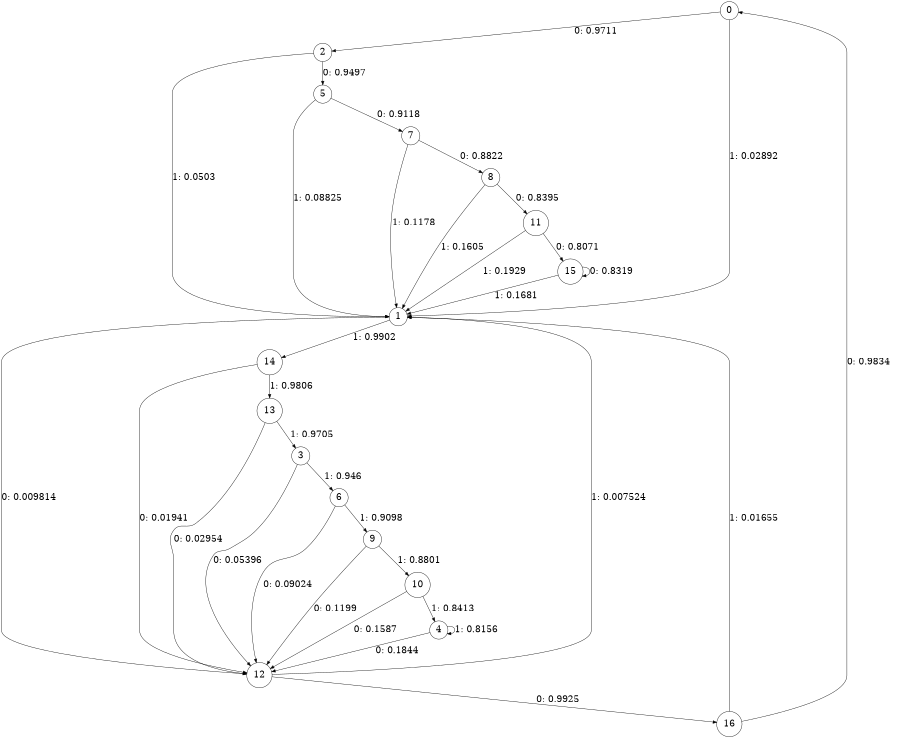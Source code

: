 digraph "ch2_both_L9" {
size = "6,8.5";
ratio = "fill";
node [shape = circle];
node [fontsize = 24];
edge [fontsize = 24];
0 -> 2 [label = "0: 0.9711   "];
0 -> 1 [label = "1: 0.02892  "];
1 -> 12 [label = "0: 0.009814  "];
1 -> 14 [label = "1: 0.9902   "];
2 -> 5 [label = "0: 0.9497   "];
2 -> 1 [label = "1: 0.0503   "];
3 -> 12 [label = "0: 0.05396  "];
3 -> 6 [label = "1: 0.946    "];
4 -> 12 [label = "0: 0.1844   "];
4 -> 4 [label = "1: 0.8156   "];
5 -> 7 [label = "0: 0.9118   "];
5 -> 1 [label = "1: 0.08825  "];
6 -> 12 [label = "0: 0.09024  "];
6 -> 9 [label = "1: 0.9098   "];
7 -> 8 [label = "0: 0.8822   "];
7 -> 1 [label = "1: 0.1178   "];
8 -> 11 [label = "0: 0.8395   "];
8 -> 1 [label = "1: 0.1605   "];
9 -> 12 [label = "0: 0.1199   "];
9 -> 10 [label = "1: 0.8801   "];
10 -> 12 [label = "0: 0.1587   "];
10 -> 4 [label = "1: 0.8413   "];
11 -> 15 [label = "0: 0.8071   "];
11 -> 1 [label = "1: 0.1929   "];
12 -> 16 [label = "0: 0.9925   "];
12 -> 1 [label = "1: 0.007524  "];
13 -> 12 [label = "0: 0.02954  "];
13 -> 3 [label = "1: 0.9705   "];
14 -> 12 [label = "0: 0.01941  "];
14 -> 13 [label = "1: 0.9806   "];
15 -> 15 [label = "0: 0.8319   "];
15 -> 1 [label = "1: 0.1681   "];
16 -> 0 [label = "0: 0.9834   "];
16 -> 1 [label = "1: 0.01655  "];
}